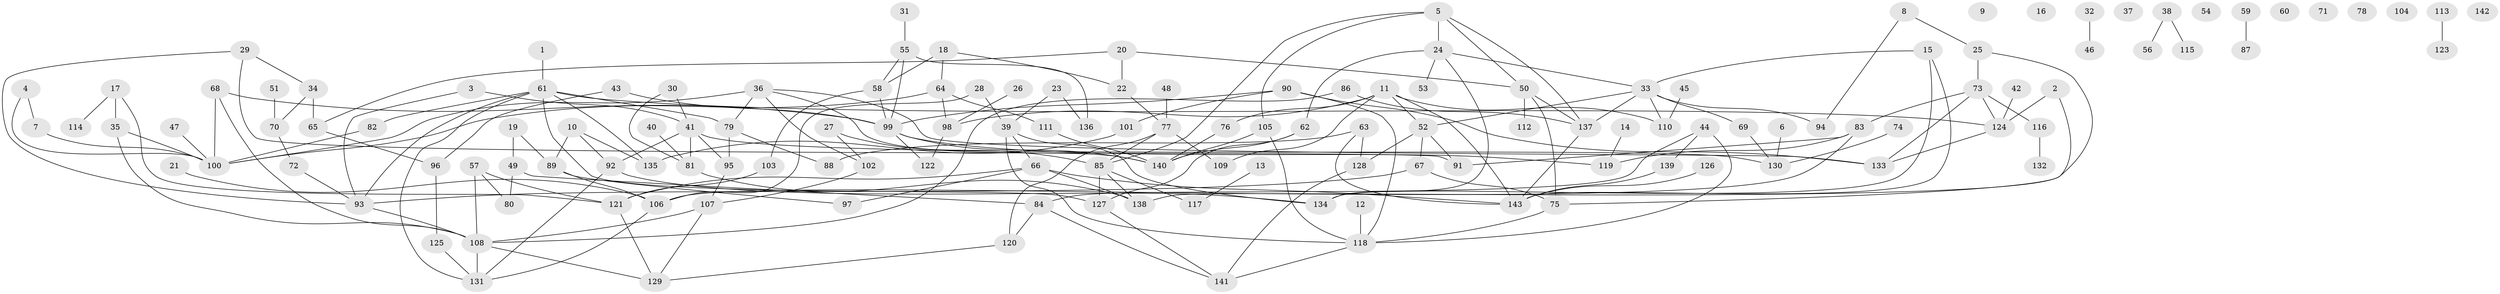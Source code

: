 // Generated by graph-tools (version 1.1) at 2025/33/03/09/25 02:33:27]
// undirected, 143 vertices, 205 edges
graph export_dot {
graph [start="1"]
  node [color=gray90,style=filled];
  1;
  2;
  3;
  4;
  5;
  6;
  7;
  8;
  9;
  10;
  11;
  12;
  13;
  14;
  15;
  16;
  17;
  18;
  19;
  20;
  21;
  22;
  23;
  24;
  25;
  26;
  27;
  28;
  29;
  30;
  31;
  32;
  33;
  34;
  35;
  36;
  37;
  38;
  39;
  40;
  41;
  42;
  43;
  44;
  45;
  46;
  47;
  48;
  49;
  50;
  51;
  52;
  53;
  54;
  55;
  56;
  57;
  58;
  59;
  60;
  61;
  62;
  63;
  64;
  65;
  66;
  67;
  68;
  69;
  70;
  71;
  72;
  73;
  74;
  75;
  76;
  77;
  78;
  79;
  80;
  81;
  82;
  83;
  84;
  85;
  86;
  87;
  88;
  89;
  90;
  91;
  92;
  93;
  94;
  95;
  96;
  97;
  98;
  99;
  100;
  101;
  102;
  103;
  104;
  105;
  106;
  107;
  108;
  109;
  110;
  111;
  112;
  113;
  114;
  115;
  116;
  117;
  118;
  119;
  120;
  121;
  122;
  123;
  124;
  125;
  126;
  127;
  128;
  129;
  130;
  131;
  132;
  133;
  134;
  135;
  136;
  137;
  138;
  139;
  140;
  141;
  142;
  143;
  1 -- 61;
  2 -- 75;
  2 -- 124;
  3 -- 41;
  3 -- 93;
  4 -- 7;
  4 -- 100;
  5 -- 24;
  5 -- 50;
  5 -- 85;
  5 -- 105;
  5 -- 137;
  6 -- 130;
  7 -- 100;
  8 -- 25;
  8 -- 94;
  10 -- 89;
  10 -- 92;
  10 -- 135;
  11 -- 52;
  11 -- 76;
  11 -- 98;
  11 -- 109;
  11 -- 110;
  11 -- 143;
  12 -- 118;
  13 -- 117;
  14 -- 119;
  15 -- 33;
  15 -- 134;
  15 -- 143;
  17 -- 35;
  17 -- 114;
  17 -- 121;
  18 -- 22;
  18 -- 58;
  18 -- 64;
  19 -- 49;
  19 -- 89;
  20 -- 22;
  20 -- 50;
  20 -- 65;
  21 -- 106;
  22 -- 77;
  23 -- 39;
  23 -- 136;
  24 -- 33;
  24 -- 53;
  24 -- 62;
  24 -- 134;
  25 -- 73;
  25 -- 138;
  26 -- 98;
  27 -- 85;
  27 -- 102;
  28 -- 39;
  28 -- 106;
  29 -- 34;
  29 -- 91;
  29 -- 93;
  30 -- 41;
  30 -- 81;
  31 -- 55;
  32 -- 46;
  33 -- 52;
  33 -- 69;
  33 -- 94;
  33 -- 110;
  33 -- 137;
  34 -- 65;
  34 -- 70;
  35 -- 100;
  35 -- 108;
  36 -- 79;
  36 -- 100;
  36 -- 102;
  36 -- 133;
  36 -- 140;
  38 -- 56;
  38 -- 115;
  39 -- 66;
  39 -- 118;
  39 -- 134;
  40 -- 81;
  41 -- 81;
  41 -- 92;
  41 -- 95;
  41 -- 130;
  42 -- 124;
  43 -- 96;
  43 -- 99;
  44 -- 84;
  44 -- 118;
  44 -- 139;
  45 -- 110;
  47 -- 100;
  48 -- 77;
  49 -- 80;
  49 -- 84;
  50 -- 75;
  50 -- 112;
  50 -- 137;
  51 -- 70;
  52 -- 67;
  52 -- 91;
  52 -- 128;
  55 -- 58;
  55 -- 99;
  55 -- 136;
  57 -- 80;
  57 -- 108;
  57 -- 121;
  58 -- 99;
  58 -- 103;
  59 -- 87;
  61 -- 79;
  61 -- 82;
  61 -- 93;
  61 -- 124;
  61 -- 127;
  61 -- 131;
  61 -- 135;
  62 -- 127;
  62 -- 140;
  63 -- 88;
  63 -- 128;
  63 -- 143;
  64 -- 98;
  64 -- 100;
  64 -- 111;
  65 -- 96;
  66 -- 97;
  66 -- 121;
  66 -- 138;
  66 -- 143;
  67 -- 75;
  67 -- 93;
  68 -- 99;
  68 -- 100;
  68 -- 108;
  69 -- 130;
  70 -- 72;
  72 -- 93;
  73 -- 83;
  73 -- 116;
  73 -- 124;
  73 -- 133;
  74 -- 130;
  75 -- 118;
  76 -- 140;
  77 -- 85;
  77 -- 109;
  77 -- 120;
  79 -- 88;
  79 -- 95;
  81 -- 138;
  82 -- 100;
  83 -- 91;
  83 -- 106;
  83 -- 119;
  84 -- 120;
  84 -- 141;
  85 -- 117;
  85 -- 127;
  85 -- 138;
  86 -- 108;
  86 -- 137;
  89 -- 97;
  89 -- 106;
  90 -- 99;
  90 -- 101;
  90 -- 118;
  90 -- 133;
  92 -- 131;
  92 -- 134;
  93 -- 108;
  95 -- 107;
  96 -- 125;
  98 -- 122;
  99 -- 119;
  99 -- 122;
  99 -- 140;
  101 -- 135;
  102 -- 107;
  103 -- 121;
  105 -- 118;
  105 -- 140;
  106 -- 131;
  107 -- 108;
  107 -- 129;
  108 -- 129;
  108 -- 131;
  111 -- 140;
  113 -- 123;
  116 -- 132;
  118 -- 141;
  120 -- 129;
  121 -- 129;
  124 -- 133;
  125 -- 131;
  126 -- 143;
  127 -- 141;
  128 -- 141;
  137 -- 143;
  139 -- 143;
}
